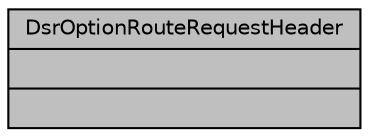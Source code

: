 digraph "DsrOptionRouteRequestHeader"
{
  edge [fontname="Helvetica",fontsize="10",labelfontname="Helvetica",labelfontsize="10"];
  node [fontname="Helvetica",fontsize="10",shape=record];
  Node1 [label="{DsrOptionRouteRequestHeader\n||}",height=0.2,width=0.4,color="black", fillcolor="grey75", style="filled", fontcolor="black"];
}
